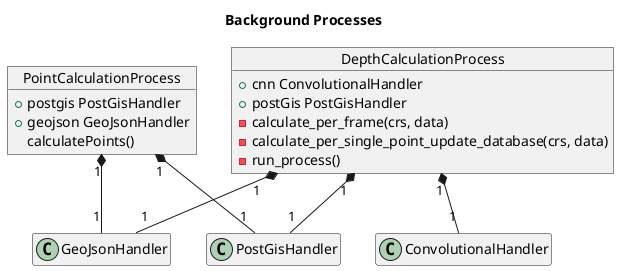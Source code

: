 @startuml
title Background Processes
object DepthCalculationProcess{
    + cnn ConvolutionalHandler
    + postGis PostGisHandler
    - calculate_per_frame(crs, data)
    - calculate_per_single_point_update_database(crs, data)
    - run_process()

}
object PointCalculationProcess{
   + postgis PostGisHandler
   + geojson GeoJsonHandler
   calculatePoints()
}
DepthCalculationProcess "1" *--"1" PostGisHandler
DepthCalculationProcess "1" *--"1" GeoJsonHandler
DepthCalculationProcess "1" *--"1" ConvolutionalHandler
PointCalculationProcess "1" *--"1" PostGisHandler
PointCalculationProcess "1" *--"1" GeoJsonHandler

hide GeoJsonHandler members
hide PostGisHandler members
hide ConvolutionalHandler members
@enduml